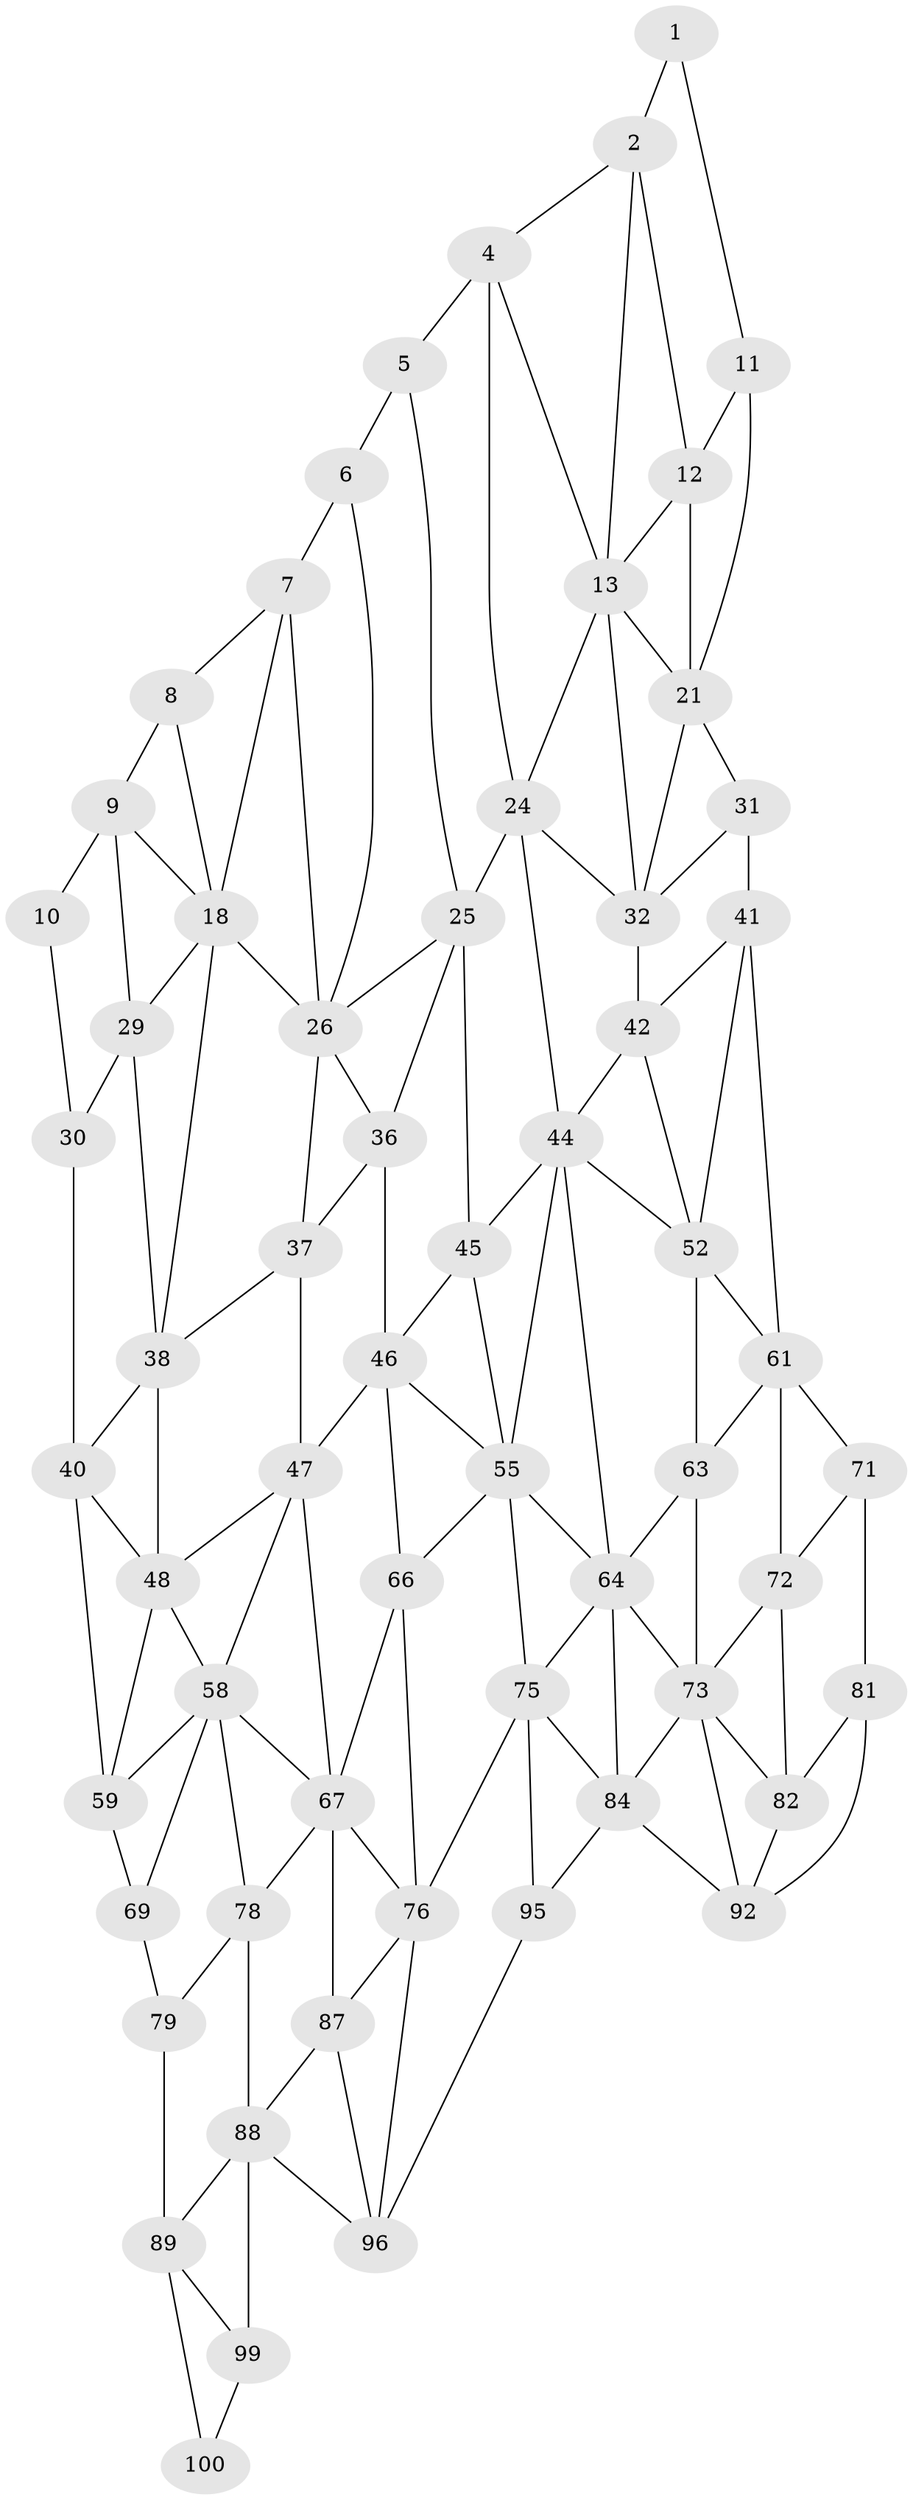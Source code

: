 // original degree distribution, {2: 0.04, 3: 0.32, 4: 0.64}
// Generated by graph-tools (version 1.1) at 2025/38/02/21/25 10:38:57]
// undirected, 60 vertices, 127 edges
graph export_dot {
graph [start="1"]
  node [color=gray90,style=filled];
  1;
  2 [super="+3"];
  4 [super="+14"];
  5 [super="+15"];
  6 [super="+16"];
  7 [super="+17"];
  8;
  9 [super="+19"];
  10 [super="+20"];
  11;
  12;
  13 [super="+23"];
  18 [super="+28"];
  21 [super="+22"];
  24 [super="+34"];
  25 [super="+35"];
  26 [super="+27"];
  29;
  30;
  31;
  32 [super="+33"];
  36;
  37;
  38 [super="+39"];
  40 [super="+50"];
  41 [super="+51"];
  42 [super="+43"];
  44 [super="+54"];
  45;
  46 [super="+56"];
  47 [super="+57"];
  48 [super="+49"];
  52 [super="+53"];
  55 [super="+65"];
  58 [super="+68"];
  59 [super="+60"];
  61 [super="+62"];
  63;
  64 [super="+74"];
  66;
  67 [super="+77"];
  69 [super="+70"];
  71;
  72;
  73 [super="+83"];
  75 [super="+85"];
  76 [super="+86"];
  78;
  79 [super="+80"];
  81 [super="+91"];
  82;
  84 [super="+94"];
  87;
  88 [super="+98"];
  89 [super="+90"];
  92 [super="+93"];
  95;
  96 [super="+97"];
  99;
  100;
  1 -- 11;
  1 -- 2;
  2 -- 12;
  2 -- 4;
  2 -- 13;
  4 -- 5 [weight=2];
  4 -- 24;
  4 -- 13;
  5 -- 6 [weight=2];
  5 -- 25;
  6 -- 7 [weight=2];
  6 -- 26;
  7 -- 8;
  7 -- 18;
  7 -- 26;
  8 -- 18;
  8 -- 9;
  9 -- 10 [weight=2];
  9 -- 18;
  9 -- 29;
  10 -- 30;
  11 -- 21;
  11 -- 12;
  12 -- 13;
  12 -- 21;
  13 -- 24;
  13 -- 32;
  13 -- 21;
  18 -- 26;
  18 -- 29;
  18 -- 38;
  21 -- 31;
  21 -- 32;
  24 -- 25 [weight=2];
  24 -- 44;
  24 -- 32;
  25 -- 26;
  25 -- 36;
  25 -- 45;
  26 -- 36;
  26 -- 37;
  29 -- 30;
  29 -- 38;
  30 -- 40;
  31 -- 41;
  31 -- 32;
  32 -- 42 [weight=2];
  36 -- 46;
  36 -- 37;
  37 -- 47;
  37 -- 38;
  38 -- 48 [weight=2];
  38 -- 40;
  40 -- 48;
  40 -- 59;
  41 -- 42;
  41 -- 52;
  41 -- 61;
  42 -- 52 [weight=2];
  42 -- 44;
  44 -- 45;
  44 -- 64;
  44 -- 55;
  44 -- 52;
  45 -- 55;
  45 -- 46;
  46 -- 47 [weight=2];
  46 -- 66;
  46 -- 55;
  47 -- 48;
  47 -- 58;
  47 -- 67;
  48 -- 58;
  48 -- 59;
  52 -- 61;
  52 -- 63;
  55 -- 64;
  55 -- 66;
  55 -- 75;
  58 -- 59;
  58 -- 67;
  58 -- 69;
  58 -- 78;
  59 -- 69 [weight=2];
  61 -- 71;
  61 -- 72;
  61 -- 63;
  63 -- 73;
  63 -- 64;
  64 -- 73;
  64 -- 75;
  64 -- 84;
  66 -- 76;
  66 -- 67;
  67 -- 76;
  67 -- 78;
  67 -- 87;
  69 -- 79 [weight=2];
  71 -- 81;
  71 -- 72;
  72 -- 82;
  72 -- 73;
  73 -- 82;
  73 -- 84;
  73 -- 92;
  75 -- 76 [weight=2];
  75 -- 84;
  75 -- 95;
  76 -- 96;
  76 -- 87;
  78 -- 88;
  78 -- 79;
  79 -- 89 [weight=2];
  81 -- 82;
  81 -- 92;
  82 -- 92;
  84 -- 95;
  84 -- 92;
  87 -- 88;
  87 -- 96;
  88 -- 89;
  88 -- 99;
  88 -- 96;
  89 -- 99;
  89 -- 100;
  95 -- 96;
  99 -- 100;
}
